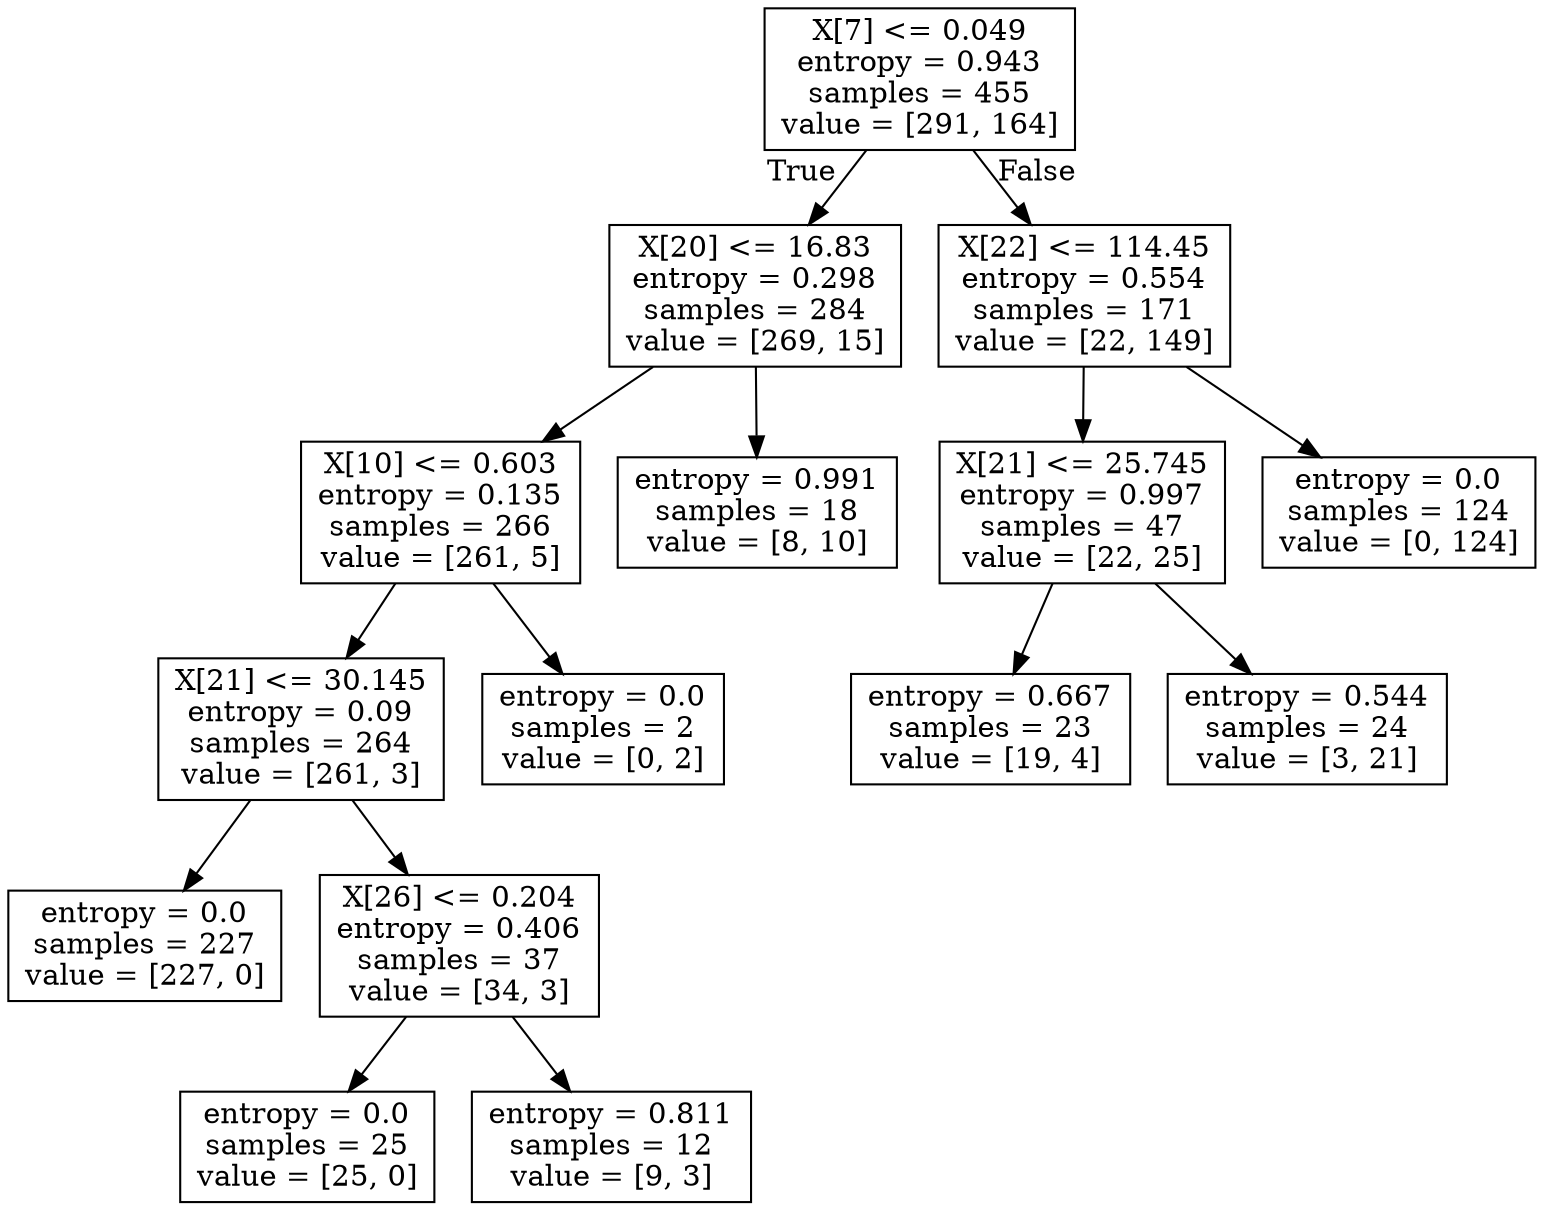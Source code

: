 digraph Tree {
node [shape=box] ;
0 [label="X[7] <= 0.049\nentropy = 0.943\nsamples = 455\nvalue = [291, 164]"] ;
1 [label="X[20] <= 16.83\nentropy = 0.298\nsamples = 284\nvalue = [269, 15]"] ;
0 -> 1 [labeldistance=2.5, labelangle=45, headlabel="True"] ;
2 [label="X[10] <= 0.603\nentropy = 0.135\nsamples = 266\nvalue = [261, 5]"] ;
1 -> 2 ;
3 [label="X[21] <= 30.145\nentropy = 0.09\nsamples = 264\nvalue = [261, 3]"] ;
2 -> 3 ;
4 [label="entropy = 0.0\nsamples = 227\nvalue = [227, 0]"] ;
3 -> 4 ;
5 [label="X[26] <= 0.204\nentropy = 0.406\nsamples = 37\nvalue = [34, 3]"] ;
3 -> 5 ;
6 [label="entropy = 0.0\nsamples = 25\nvalue = [25, 0]"] ;
5 -> 6 ;
7 [label="entropy = 0.811\nsamples = 12\nvalue = [9, 3]"] ;
5 -> 7 ;
8 [label="entropy = 0.0\nsamples = 2\nvalue = [0, 2]"] ;
2 -> 8 ;
9 [label="entropy = 0.991\nsamples = 18\nvalue = [8, 10]"] ;
1 -> 9 ;
10 [label="X[22] <= 114.45\nentropy = 0.554\nsamples = 171\nvalue = [22, 149]"] ;
0 -> 10 [labeldistance=2.5, labelangle=-45, headlabel="False"] ;
11 [label="X[21] <= 25.745\nentropy = 0.997\nsamples = 47\nvalue = [22, 25]"] ;
10 -> 11 ;
12 [label="entropy = 0.667\nsamples = 23\nvalue = [19, 4]"] ;
11 -> 12 ;
13 [label="entropy = 0.544\nsamples = 24\nvalue = [3, 21]"] ;
11 -> 13 ;
14 [label="entropy = 0.0\nsamples = 124\nvalue = [0, 124]"] ;
10 -> 14 ;
}